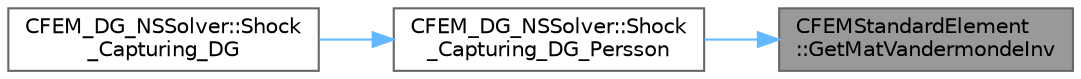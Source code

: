 digraph "CFEMStandardElement::GetMatVandermondeInv"
{
 // LATEX_PDF_SIZE
  bgcolor="transparent";
  edge [fontname=Helvetica,fontsize=10,labelfontname=Helvetica,labelfontsize=10];
  node [fontname=Helvetica,fontsize=10,shape=box,height=0.2,width=0.4];
  rankdir="RL";
  Node1 [id="Node000001",label="CFEMStandardElement\l::GetMatVandermondeInv",height=0.2,width=0.4,color="gray40", fillcolor="grey60", style="filled", fontcolor="black",tooltip="Function, which makes available the matrix storage of the inverse of Vandermonde matrix of solution D..."];
  Node1 -> Node2 [id="edge1_Node000001_Node000002",dir="back",color="steelblue1",style="solid",tooltip=" "];
  Node2 [id="Node000002",label="CFEM_DG_NSSolver::Shock\l_Capturing_DG_Persson",height=0.2,width=0.4,color="grey40", fillcolor="white", style="filled",URL="$classCFEM__DG__NSSolver.html#a04fa3111afb642b208d97efe113ff1cf",tooltip="Per-Olof Persson's method for capturing shock in DG."];
  Node2 -> Node3 [id="edge2_Node000002_Node000003",dir="back",color="steelblue1",style="solid",tooltip=" "];
  Node3 [id="Node000003",label="CFEM_DG_NSSolver::Shock\l_Capturing_DG",height=0.2,width=0.4,color="grey40", fillcolor="white", style="filled",URL="$classCFEM__DG__NSSolver.html#ac91dc7ef6eb5a6ede92a91708201e782",tooltip="Compute the artificial viscosity for shock capturing in DG."];
}
